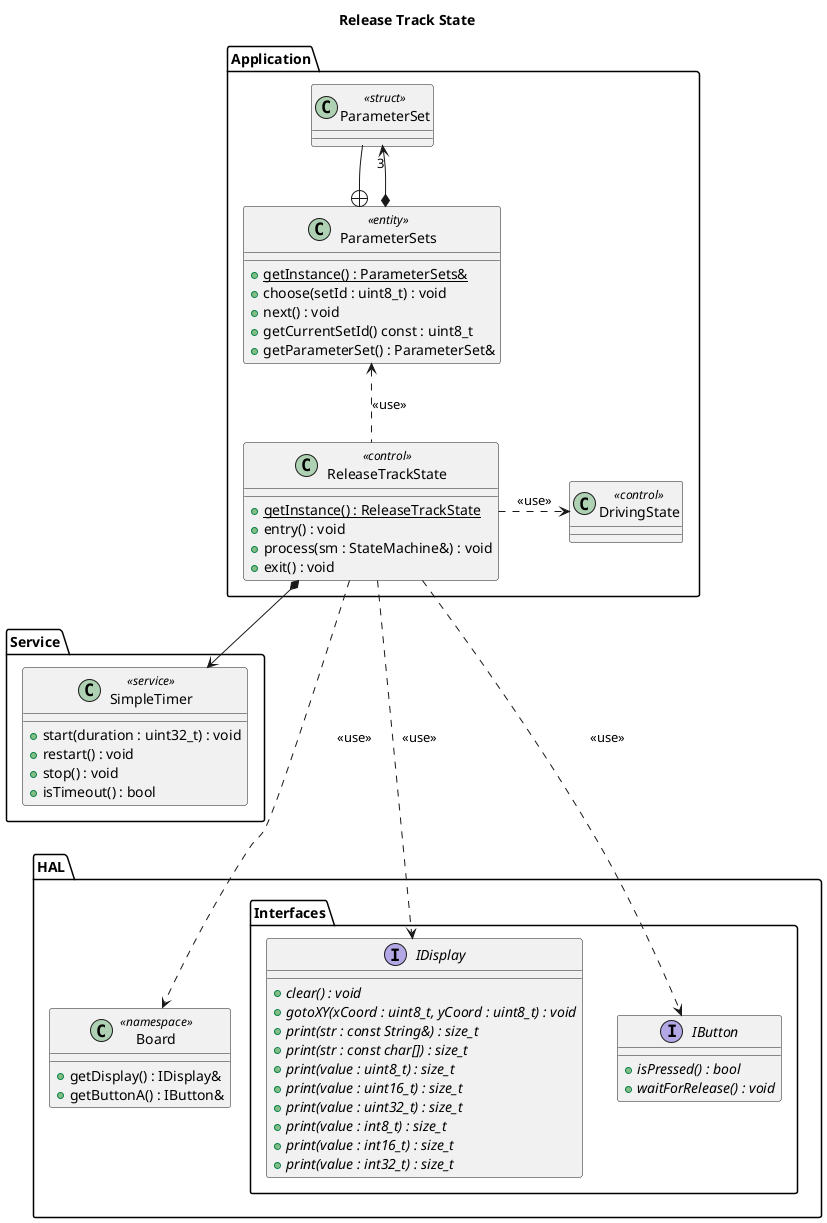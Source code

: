 @startuml

title Release Track State

package "Application" as appLayer {

    class ReleaseTrackState <<control>> {
        + {static} getInstance() : ReleaseTrackState
        + entry() : void
        + process(sm : StateMachine&) : void
        + exit() : void
    }

    class DrivingState <<control>>

    class ParameterSet <<struct>>

    class ParameterSets <<entity>> {
        + {static} getInstance() : ParameterSets&
        + choose(setId : uint8_t) : void
        + next() : void
        + getCurrentSetId() const : uint8_t
        + getParameterSet() : ParameterSet&
    }

    ParameterSet --+ ParameterSets
    ParameterSet "3" <--* ParameterSets

    ReleaseTrackState .r.> DrivingState: <<use>>
    ReleaseTrackState .u.> ParameterSets: <<use>>
}

package "Service" as serviceLayer {

    class SimpleTimer <<service>> {
        + start(duration : uint32_t) : void
        + restart() : void
        + stop() : void
        + isTimeout() : bool
    }
}

package "HAL" as hal {

    package "Interfaces" as halInterfaces {
        interface IDisplay {
            + {abstract} clear() : void
            + {abstract} gotoXY(xCoord : uint8_t, yCoord : uint8_t) : void
            + {abstract} print(str : const String&) : size_t
            + {abstract} print(str : const char[]) : size_t
            + {abstract} print(value : uint8_t) : size_t
            + {abstract} print(value : uint16_t) : size_t
            + {abstract} print(value : uint32_t) : size_t
            + {abstract} print(value : int8_t) : size_t
            + {abstract} print(value : int16_t) : size_t
            + {abstract} print(value : int32_t) : size_t
        }

        interface IButton {
            + {abstract} isPressed() : bool
            + {abstract} waitForRelease() : void
        }
    }

    class Board << namespace >> {
        + getDisplay() : IDisplay&
        + getButtonA() : IButton&
    }
}

ReleaseTrackState *--> SimpleTimer
ReleaseTrackState ...> IDisplay: <<use>>
ReleaseTrackState ...> IButton: <<use>>
ReleaseTrackState ...> Board: <<use>>

@enduml